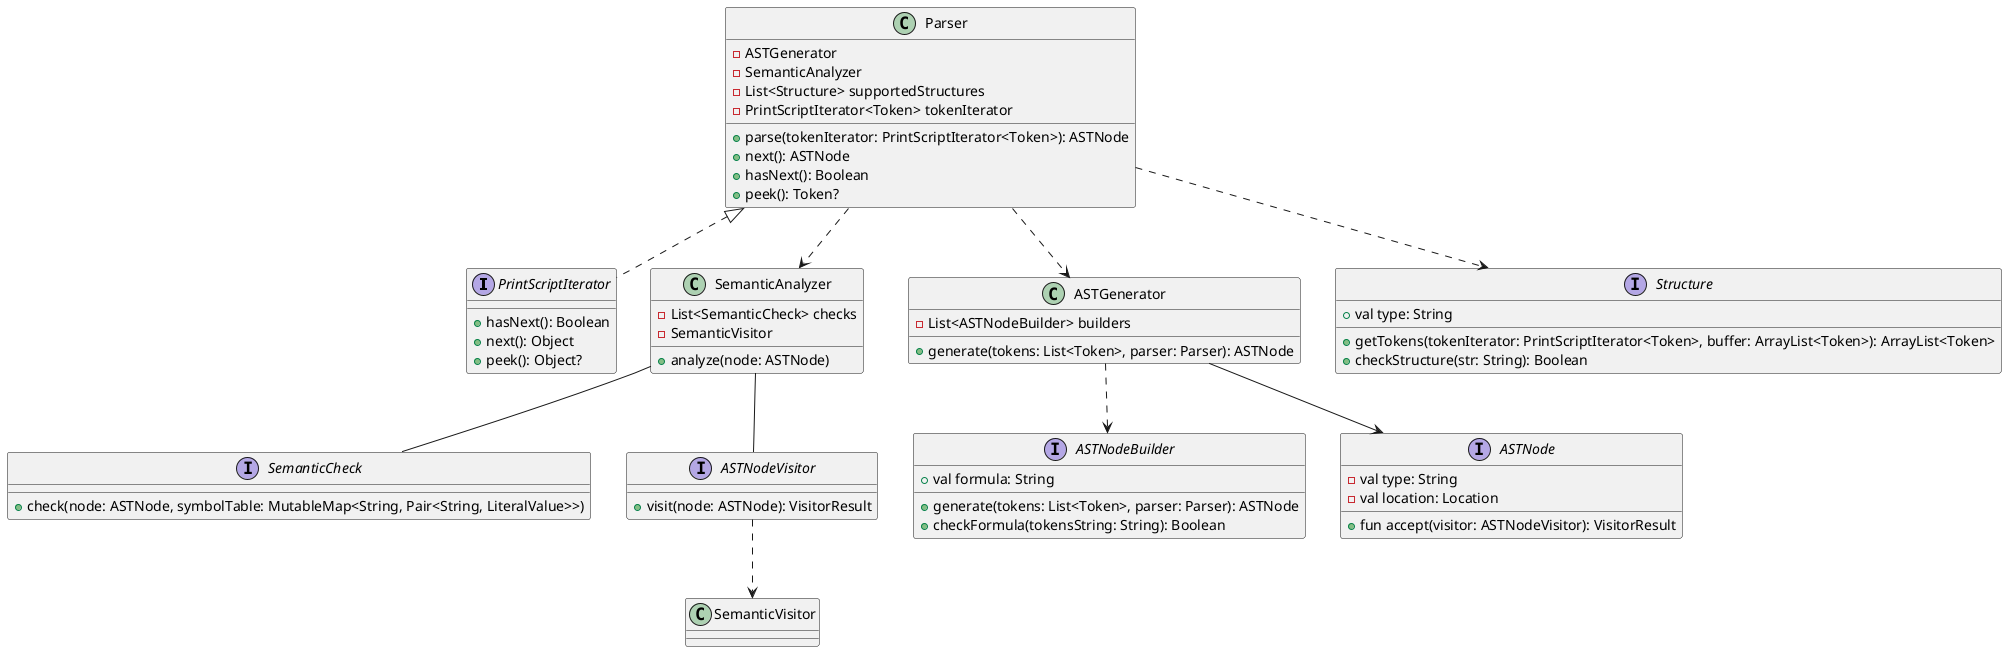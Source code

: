 @startuml

interface PrintScriptIterator {
    + hasNext(): Boolean
    + next(): Object
    + peek(): Object?
  }

class Parser {
    - ASTGenerator
    - SemanticAnalyzer
    - List<Structure> supportedStructures
    - PrintScriptIterator<Token> tokenIterator
    + parse(tokenIterator: PrintScriptIterator<Token>): ASTNode
    + next(): ASTNode
    + hasNext(): Boolean
    + peek(): Token?
}

interface ASTNodeBuilder {
   + val formula: String
   + generate(tokens: List<Token>, parser: Parser): ASTNode
   + checkFormula(tokensString: String): Boolean
}

interface SemanticCheck {
    + check(node: ASTNode, symbolTable: MutableMap<String, Pair<String, LiteralValue>>)
}

class SemanticAnalyzer {
    - List<SemanticCheck> checks
    - SemanticVisitor
    + analyze(node: ASTNode)
}

class ASTGenerator {
    - List<ASTNodeBuilder> builders
    + generate(tokens: List<Token>, parser: Parser): ASTNode
}

interface ASTNode {
    - val type: String
    - val location: Location
    + fun accept(visitor: ASTNodeVisitor): VisitorResult
}

interface ASTNodeVisitor {
    + visit(node: ASTNode): VisitorResult
}

interface Structure {
    + val type: String
    + getTokens(tokenIterator: PrintScriptIterator<Token>, buffer: ArrayList<Token>): ArrayList<Token>
    + checkStructure(str: String): Boolean
  }

Parser <|.. PrintScriptIterator
Parser ..> ASTGenerator
ASTGenerator ..> ASTNodeBuilder
Parser ..> SemanticAnalyzer
Parser ..> Structure
ASTGenerator --> ASTNode
SemanticAnalyzer -- ASTNodeVisitor
ASTNodeVisitor ..> SemanticVisitor
SemanticAnalyzer -- SemanticCheck

@enduml
